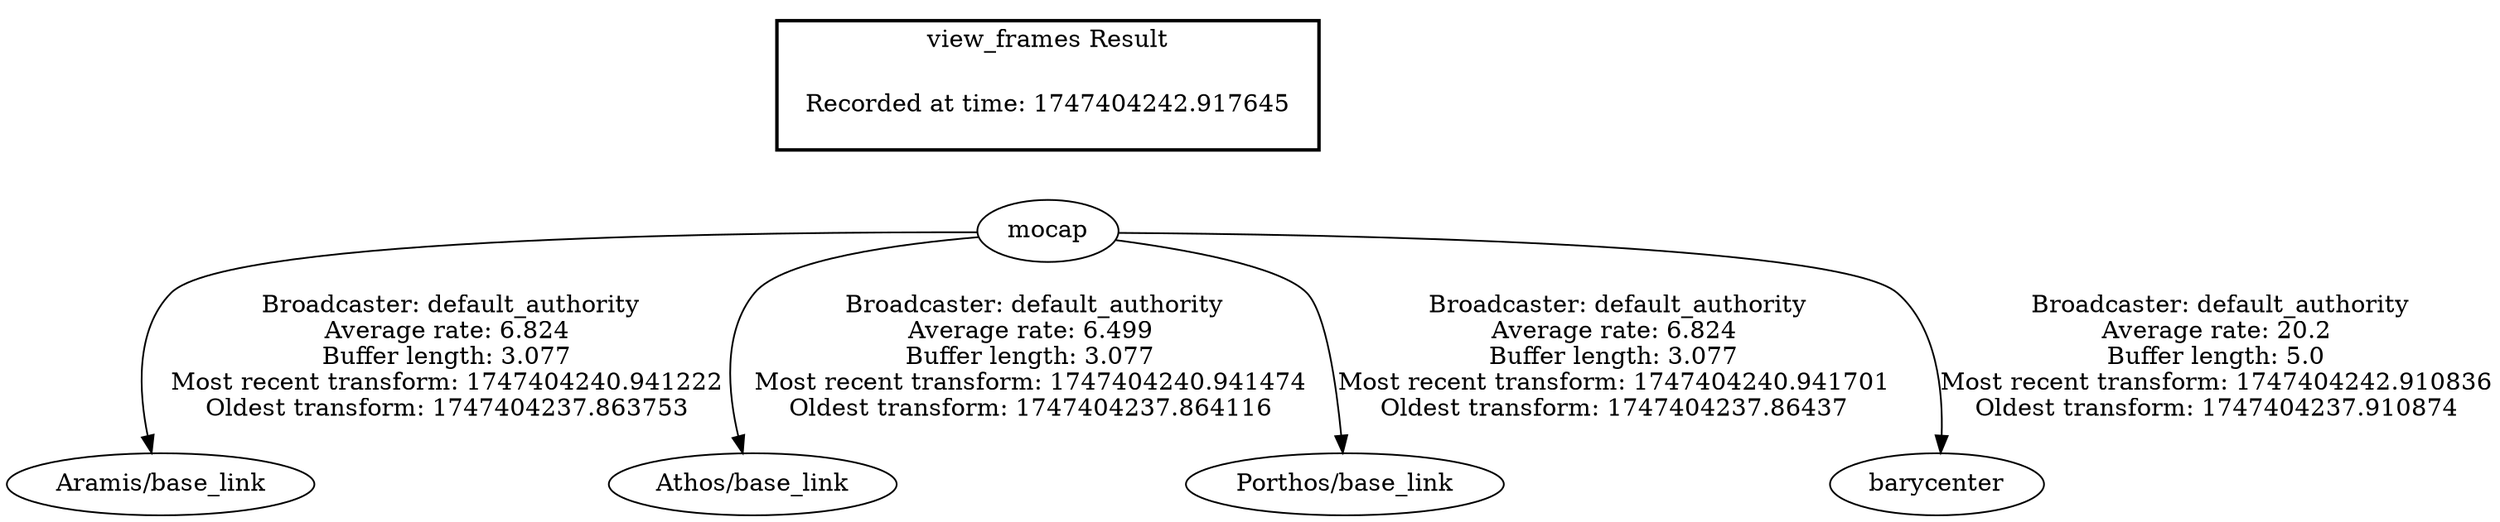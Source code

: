 digraph G {
"mocap" -> "Aramis/base_link"[label=" Broadcaster: default_authority\nAverage rate: 6.824\nBuffer length: 3.077\nMost recent transform: 1747404240.941222\nOldest transform: 1747404237.863753\n"];
"mocap" -> "Athos/base_link"[label=" Broadcaster: default_authority\nAverage rate: 6.499\nBuffer length: 3.077\nMost recent transform: 1747404240.941474\nOldest transform: 1747404237.864116\n"];
"mocap" -> "Porthos/base_link"[label=" Broadcaster: default_authority\nAverage rate: 6.824\nBuffer length: 3.077\nMost recent transform: 1747404240.941701\nOldest transform: 1747404237.86437\n"];
"mocap" -> "barycenter"[label=" Broadcaster: default_authority\nAverage rate: 20.2\nBuffer length: 5.0\nMost recent transform: 1747404242.910836\nOldest transform: 1747404237.910874\n"];
edge [style=invis];
 subgraph cluster_legend { style=bold; color=black; label ="view_frames Result";
"Recorded at time: 1747404242.917645"[ shape=plaintext ] ;
}->"mocap";
}